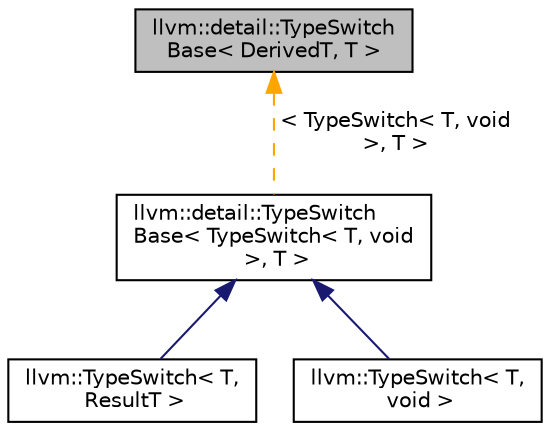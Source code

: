 digraph "llvm::detail::TypeSwitchBase&lt; DerivedT, T &gt;"
{
 // LATEX_PDF_SIZE
  bgcolor="transparent";
  edge [fontname="Helvetica",fontsize="10",labelfontname="Helvetica",labelfontsize="10"];
  node [fontname="Helvetica",fontsize="10",shape=record];
  Node1 [label="llvm::detail::TypeSwitch\lBase\< DerivedT, T \>",height=0.2,width=0.4,color="black", fillcolor="grey75", style="filled", fontcolor="black",tooltip=" "];
  Node1 -> Node2 [dir="back",color="orange",fontsize="10",style="dashed",label=" \< TypeSwitch\< T, void\l \>, T \>" ,fontname="Helvetica"];
  Node2 [label="llvm::detail::TypeSwitch\lBase\< TypeSwitch\< T, void\l \>, T \>",height=0.2,width=0.4,color="black",URL="$classllvm_1_1detail_1_1TypeSwitchBase.html",tooltip=" "];
  Node2 -> Node3 [dir="back",color="midnightblue",fontsize="10",style="solid",fontname="Helvetica"];
  Node3 [label="llvm::TypeSwitch\< T,\l ResultT \>",height=0.2,width=0.4,color="black",URL="$classllvm_1_1TypeSwitch.html",tooltip="This class implements a switch-like dispatch statement for a value of 'T' using dyn_cast functionalit..."];
  Node2 -> Node4 [dir="back",color="midnightblue",fontsize="10",style="solid",fontname="Helvetica"];
  Node4 [label="llvm::TypeSwitch\< T,\l void \>",height=0.2,width=0.4,color="black",URL="$classllvm_1_1TypeSwitch_3_01T_00_01void_01_4.html",tooltip="Specialization of TypeSwitch for void returning callables."];
}
